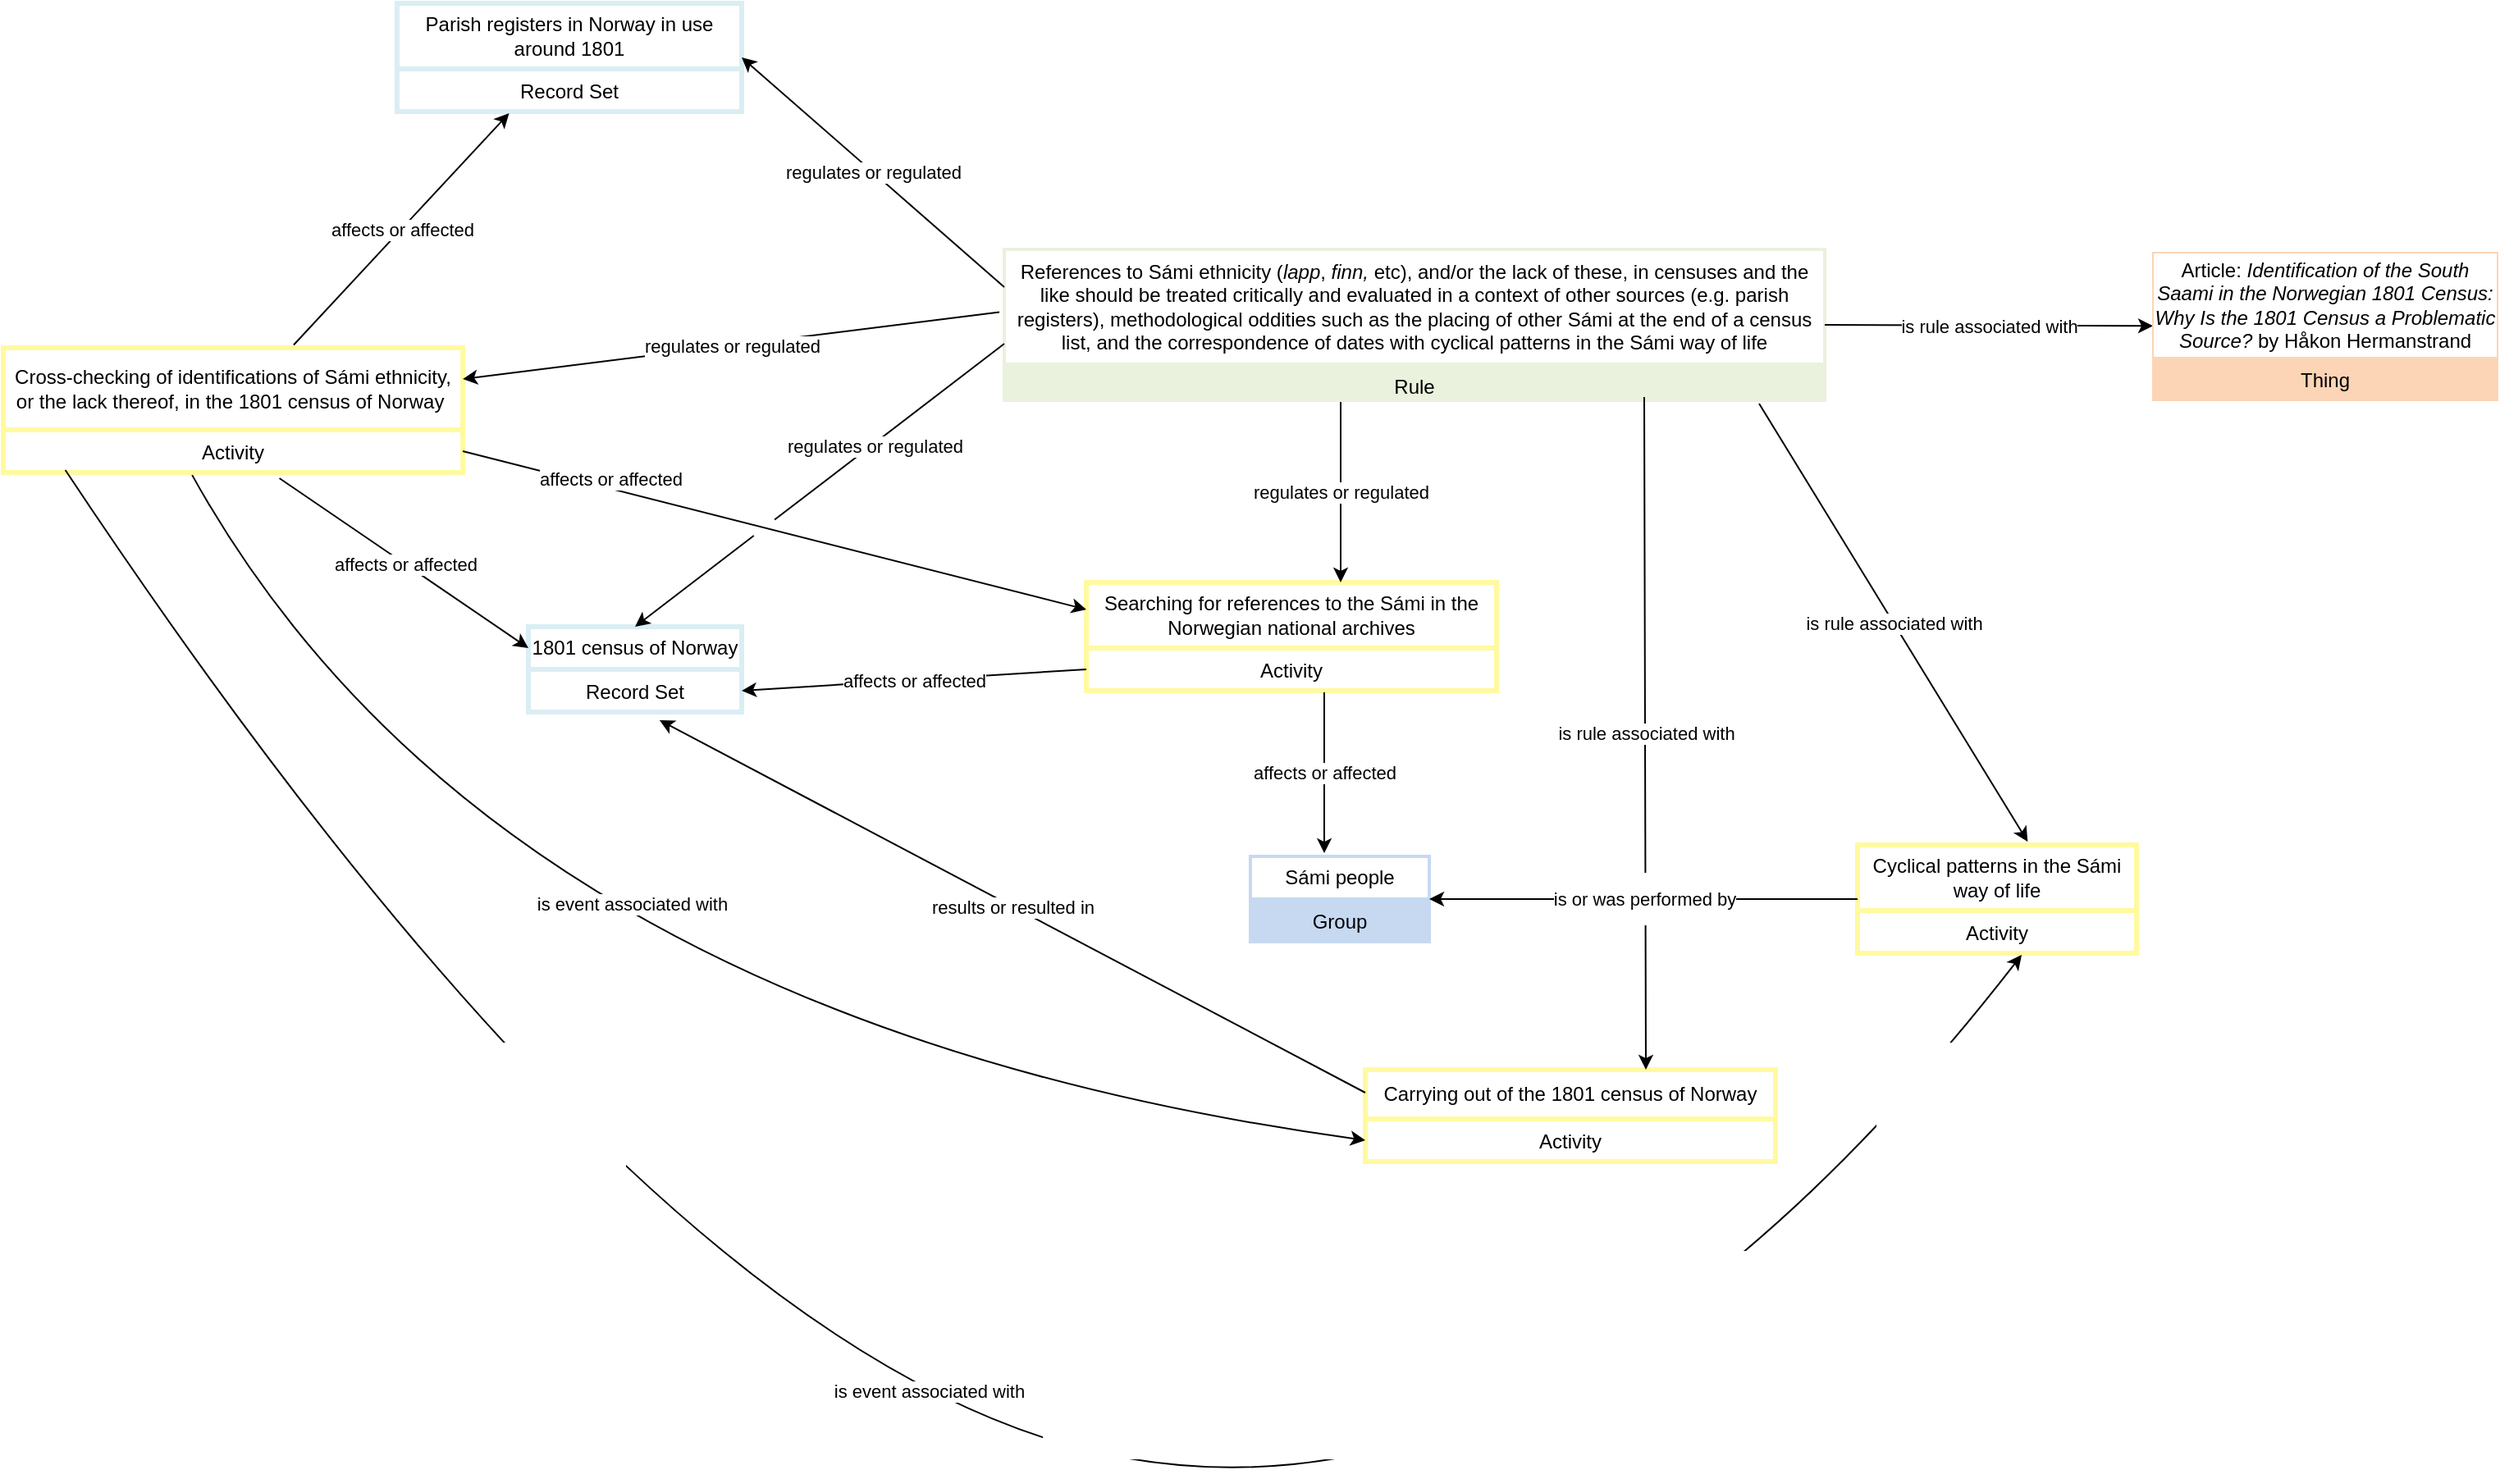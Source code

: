 <mxfile version="28.2.0">
  <diagram name="Page-1" id="tdFbKafQqXdWOXAYOD6T">
    <mxGraphModel dx="1024" dy="666" grid="1" gridSize="10" guides="1" tooltips="1" connect="1" arrows="1" fold="1" page="1" pageScale="1" pageWidth="4681" pageHeight="3300" math="0" shadow="0">
      <root>
        <mxCell id="0" />
        <mxCell id="1" parent="0" />
        <mxCell id="CLS3Svrvf3qCleAxAATw-1" value="1801 census of Norway" style="swimlane;fontStyle=0;childLayout=stackLayout;horizontal=1;startSize=26;strokeColor=#DAEEF3;strokeWidth=3;fillColor=none;horizontalStack=0;resizeParent=1;resizeParentMax=0;resizeLast=0;collapsible=1;marginBottom=0;whiteSpace=wrap;html=1;" parent="1" vertex="1">
          <mxGeometry x="340" y="450" width="130" height="52" as="geometry" />
        </mxCell>
        <mxCell id="CLS3Svrvf3qCleAxAATw-2" value="Record Set" style="text;strokeColor=#DAEEF3;strokeWidth=3;fillColor=none;align=center;verticalAlign=top;spacingLeft=4;spacingRight=4;overflow=hidden;rotatable=0;points=[[0,0.5],[1,0.5]];portConstraint=eastwest;whiteSpace=wrap;html=1;" parent="CLS3Svrvf3qCleAxAATw-1" vertex="1">
          <mxGeometry y="26" width="130" height="26" as="geometry" />
        </mxCell>
        <mxCell id="CLS3Svrvf3qCleAxAATw-3" value="Searching for references to the Sámi in the Norwegian national archives" style="swimlane;fontStyle=0;childLayout=stackLayout;horizontal=1;startSize=40;strokeColor=#FFFAA0;strokeWidth=3;fillColor=none;horizontalStack=0;resizeParent=1;resizeParentMax=0;resizeLast=0;collapsible=1;marginBottom=0;whiteSpace=wrap;html=1;" parent="1" vertex="1">
          <mxGeometry x="680" y="423" width="250" height="66" as="geometry" />
        </mxCell>
        <mxCell id="CLS3Svrvf3qCleAxAATw-4" value="Activity" style="text;strokeColor=#FFFAA0;strokeWidth=3;fillColor=none;align=center;verticalAlign=top;spacingLeft=4;spacingRight=4;overflow=hidden;rotatable=0;points=[[0,0.5],[1,0.5]];portConstraint=eastwest;whiteSpace=wrap;html=1;" parent="CLS3Svrvf3qCleAxAATw-3" vertex="1">
          <mxGeometry y="40" width="250" height="26" as="geometry" />
        </mxCell>
        <mxCell id="CLS3Svrvf3qCleAxAATw-5" value="" style="endArrow=classic;html=1;rounded=0;entryX=1;entryY=0.5;entryDx=0;entryDy=0;exitX=0;exitY=0.5;exitDx=0;exitDy=0;" parent="1" source="CLS3Svrvf3qCleAxAATw-4" target="CLS3Svrvf3qCleAxAATw-2" edge="1">
          <mxGeometry relative="1" as="geometry">
            <mxPoint x="570" y="390" as="sourcePoint" />
            <mxPoint x="760" y="390" as="targetPoint" />
          </mxGeometry>
        </mxCell>
        <mxCell id="CLS3Svrvf3qCleAxAATw-6" value="affects or affected" style="edgeLabel;resizable=0;html=1;;align=center;verticalAlign=middle;" parent="CLS3Svrvf3qCleAxAATw-5" connectable="0" vertex="1">
          <mxGeometry relative="1" as="geometry" />
        </mxCell>
        <mxCell id="8FflVjubQUmxHpzgolP5-1" value="References to Sámi ethnicity (&lt;i&gt;lapp&lt;/i&gt;, &lt;i&gt;finn, &lt;/i&gt;etc), and/or the lack of these, in censuses and the like should be treated critically and evaluated in a context of other sources (e.g. parish registers), methodological oddities such as the placing of other Sámi at the end of a census list, and the correspondence of dates with cyclical patterns in the Sámi way of life" style="swimlane;fontStyle=0;childLayout=stackLayout;horizontal=1;startSize=70;strokeColor=#EAF1DD;strokeWidth=2;fillColor=none;horizontalStack=0;resizeParent=1;resizeParentMax=0;resizeLast=0;collapsible=1;marginBottom=0;whiteSpace=wrap;html=1;" vertex="1" parent="1">
          <mxGeometry x="630" y="220" width="500" height="92" as="geometry" />
        </mxCell>
        <mxCell id="8FflVjubQUmxHpzgolP5-2" value="Rule&lt;div&gt;&lt;br&gt;&lt;/div&gt;" style="text;strokeColor=#EAF1DD;strokeWidth=2;fillColor=#EAF1DD;align=center;verticalAlign=top;spacingLeft=4;spacingRight=4;overflow=hidden;rotatable=0;points=[[0,0.5],[1,0.5]];portConstraint=eastwest;whiteSpace=wrap;html=1;" vertex="1" parent="8FflVjubQUmxHpzgolP5-1">
          <mxGeometry y="70" width="500" height="22" as="geometry" />
        </mxCell>
        <mxCell id="8FflVjubQUmxHpzgolP5-5" value="" style="endArrow=classic;html=1;rounded=0;exitX=0.41;exitY=1.045;exitDx=0;exitDy=0;exitPerimeter=0;entryX=0.62;entryY=0;entryDx=0;entryDy=0;entryPerimeter=0;" edge="1" parent="1" source="8FflVjubQUmxHpzgolP5-2" target="CLS3Svrvf3qCleAxAATw-3">
          <mxGeometry relative="1" as="geometry">
            <mxPoint x="732" y="360" as="sourcePoint" />
            <mxPoint x="835" y="420" as="targetPoint" />
          </mxGeometry>
        </mxCell>
        <mxCell id="8FflVjubQUmxHpzgolP5-6" value="regulates or regulated" style="edgeLabel;resizable=0;html=1;;align=center;verticalAlign=middle;" connectable="0" vertex="1" parent="8FflVjubQUmxHpzgolP5-5">
          <mxGeometry relative="1" as="geometry" />
        </mxCell>
        <mxCell id="8FflVjubQUmxHpzgolP5-7" value="Carrying out of the 1801 census of Norway" style="swimlane;fontStyle=0;childLayout=stackLayout;horizontal=1;startSize=30;strokeColor=#FFFAA0;strokeWidth=3;fillColor=none;horizontalStack=0;resizeParent=1;resizeParentMax=0;resizeLast=0;collapsible=1;marginBottom=0;whiteSpace=wrap;html=1;" vertex="1" parent="1">
          <mxGeometry x="850" y="720" width="250" height="56" as="geometry" />
        </mxCell>
        <mxCell id="8FflVjubQUmxHpzgolP5-8" value="Activity" style="text;strokeColor=#FFFAA0;strokeWidth=3;fillColor=none;align=center;verticalAlign=top;spacingLeft=4;spacingRight=4;overflow=hidden;rotatable=0;points=[[0,0.5],[1,0.5]];portConstraint=eastwest;whiteSpace=wrap;html=1;" vertex="1" parent="8FflVjubQUmxHpzgolP5-7">
          <mxGeometry y="30" width="250" height="26" as="geometry" />
        </mxCell>
        <mxCell id="8FflVjubQUmxHpzgolP5-9" value="" style="endArrow=classic;html=1;rounded=0;entryX=0.615;entryY=1.192;entryDx=0;entryDy=0;entryPerimeter=0;exitX=0;exitY=0.25;exitDx=0;exitDy=0;" edge="1" parent="1" source="8FflVjubQUmxHpzgolP5-7" target="CLS3Svrvf3qCleAxAATw-2">
          <mxGeometry relative="1" as="geometry">
            <mxPoint x="620" y="560.0" as="sourcePoint" />
            <mxPoint x="790" y="560" as="targetPoint" />
          </mxGeometry>
        </mxCell>
        <mxCell id="8FflVjubQUmxHpzgolP5-10" value="results or resulted in" style="edgeLabel;resizable=0;html=1;;align=center;verticalAlign=middle;" connectable="0" vertex="1" parent="8FflVjubQUmxHpzgolP5-9">
          <mxGeometry relative="1" as="geometry" />
        </mxCell>
        <mxCell id="8FflVjubQUmxHpzgolP5-13" value="Sámi people" style="swimlane;fontStyle=0;childLayout=stackLayout;horizontal=1;startSize=26;strokeColor=#C6D9F1;strokeWidth=2;fillColor=none;horizontalStack=0;resizeParent=1;resizeParentMax=0;resizeLast=0;collapsible=1;marginBottom=0;whiteSpace=wrap;html=1;" vertex="1" parent="1">
          <mxGeometry x="780" y="590" width="109" height="52" as="geometry" />
        </mxCell>
        <mxCell id="8FflVjubQUmxHpzgolP5-14" value="Group&lt;div&gt;&lt;br&gt;&lt;/div&gt;" style="text;strokeColor=#C6D9F1;strokeWidth=2;fillColor=#C6D9F1;align=center;verticalAlign=top;spacingLeft=4;spacingRight=4;overflow=hidden;rotatable=0;points=[[0,0.5],[1,0.5]];portConstraint=eastwest;whiteSpace=wrap;html=1;" vertex="1" parent="8FflVjubQUmxHpzgolP5-13">
          <mxGeometry y="26" width="109" height="26" as="geometry" />
        </mxCell>
        <mxCell id="8FflVjubQUmxHpzgolP5-15" value="" style="endArrow=classic;html=1;rounded=0;entryX=0.413;entryY=-0.038;entryDx=0;entryDy=0;entryPerimeter=0;" edge="1" parent="1" target="8FflVjubQUmxHpzgolP5-13">
          <mxGeometry relative="1" as="geometry">
            <mxPoint x="825" y="490" as="sourcePoint" />
            <mxPoint x="827" y="580" as="targetPoint" />
          </mxGeometry>
        </mxCell>
        <mxCell id="8FflVjubQUmxHpzgolP5-16" value="affects or affected" style="edgeLabel;resizable=0;html=1;;align=center;verticalAlign=middle;" connectable="0" vertex="1" parent="8FflVjubQUmxHpzgolP5-15">
          <mxGeometry relative="1" as="geometry" />
        </mxCell>
        <mxCell id="8FflVjubQUmxHpzgolP5-17" value="Parish registers in Norway in use around 1801" style="swimlane;fontStyle=0;childLayout=stackLayout;horizontal=1;startSize=40;strokeColor=#DAEEF3;fillColor=none;strokeWidth=3;horizontalStack=0;resizeParent=1;resizeParentMax=0;resizeLast=0;collapsible=1;marginBottom=0;whiteSpace=wrap;html=1;" vertex="1" parent="1">
          <mxGeometry x="260" y="70" width="210" height="66" as="geometry" />
        </mxCell>
        <mxCell id="8FflVjubQUmxHpzgolP5-18" value="Record Set" style="text;strokeColor=#DAEEF3;strokeWidth=3;fillColor=none;align=center;verticalAlign=top;spacingLeft=4;spacingRight=4;overflow=hidden;rotatable=0;points=[[0,0.5],[1,0.5]];portConstraint=eastwest;whiteSpace=wrap;html=1;" vertex="1" parent="8FflVjubQUmxHpzgolP5-17">
          <mxGeometry y="40" width="210" height="26" as="geometry" />
        </mxCell>
        <mxCell id="8FflVjubQUmxHpzgolP5-19" value="" style="endArrow=classic;html=1;rounded=0;entryX=1;entryY=0.5;entryDx=0;entryDy=0;exitX=0;exitY=0.25;exitDx=0;exitDy=0;" edge="1" parent="1" source="8FflVjubQUmxHpzgolP5-1" target="8FflVjubQUmxHpzgolP5-17">
          <mxGeometry relative="1" as="geometry">
            <mxPoint x="612" y="200" as="sourcePoint" />
            <mxPoint x="420" y="379" as="targetPoint" />
          </mxGeometry>
        </mxCell>
        <mxCell id="8FflVjubQUmxHpzgolP5-20" value="regulates or regulated" style="edgeLabel;resizable=0;html=1;;align=center;verticalAlign=middle;" connectable="0" vertex="1" parent="8FflVjubQUmxHpzgolP5-19">
          <mxGeometry relative="1" as="geometry" />
        </mxCell>
        <mxCell id="8FflVjubQUmxHpzgolP5-21" value="Cyclical patterns in the Sámi way of life" style="swimlane;fontStyle=0;childLayout=stackLayout;horizontal=1;startSize=40;strokeColor=#FFFAA0;strokeWidth=3;fillColor=none;horizontalStack=0;resizeParent=1;resizeParentMax=0;resizeLast=0;collapsible=1;marginBottom=0;whiteSpace=wrap;html=1;" vertex="1" parent="1">
          <mxGeometry x="1150" y="583" width="170" height="66" as="geometry" />
        </mxCell>
        <mxCell id="8FflVjubQUmxHpzgolP5-22" value="Activity" style="text;strokeColor=#FFFAA0;strokeWidth=3;fillColor=none;align=center;verticalAlign=top;spacingLeft=4;spacingRight=4;overflow=hidden;rotatable=0;points=[[0,0.5],[1,0.5]];portConstraint=eastwest;whiteSpace=wrap;html=1;" vertex="1" parent="8FflVjubQUmxHpzgolP5-21">
          <mxGeometry y="40" width="170" height="26" as="geometry" />
        </mxCell>
        <mxCell id="8FflVjubQUmxHpzgolP5-23" value="" style="endArrow=classic;html=1;rounded=0;exitX=0;exitY=0.5;exitDx=0;exitDy=0;entryX=1;entryY=0.5;entryDx=0;entryDy=0;" edge="1" parent="1" source="8FflVjubQUmxHpzgolP5-21" target="8FflVjubQUmxHpzgolP5-13">
          <mxGeometry relative="1" as="geometry">
            <mxPoint x="930" y="620" as="sourcePoint" />
            <mxPoint x="1120" y="620" as="targetPoint" />
          </mxGeometry>
        </mxCell>
        <mxCell id="8FflVjubQUmxHpzgolP5-24" value="is or was performed by" style="edgeLabel;resizable=0;html=1;;align=center;verticalAlign=middle;" connectable="0" vertex="1" parent="8FflVjubQUmxHpzgolP5-23">
          <mxGeometry relative="1" as="geometry" />
        </mxCell>
        <mxCell id="8FflVjubQUmxHpzgolP5-11" value="" style="endArrow=classic;html=1;rounded=0;entryX=0.684;entryY=0;entryDx=0;entryDy=0;entryPerimeter=0;exitX=0.78;exitY=0.909;exitDx=0;exitDy=0;exitPerimeter=0;jumpStyle=gap;jumpSize=32;" edge="1" parent="1" source="8FflVjubQUmxHpzgolP5-2" target="8FflVjubQUmxHpzgolP5-7">
          <mxGeometry relative="1" as="geometry">
            <mxPoint x="1021" y="320" as="sourcePoint" />
            <mxPoint x="1020" y="489" as="targetPoint" />
          </mxGeometry>
        </mxCell>
        <mxCell id="8FflVjubQUmxHpzgolP5-12" value="is rule associated with" style="edgeLabel;resizable=0;html=1;;align=center;verticalAlign=middle;" connectable="0" vertex="1" parent="8FflVjubQUmxHpzgolP5-11">
          <mxGeometry relative="1" as="geometry" />
        </mxCell>
        <mxCell id="8FflVjubQUmxHpzgolP5-25" value="" style="endArrow=classic;html=1;rounded=0;entryX=0.61;entryY=-0.029;entryDx=0;entryDy=0;entryPerimeter=0;jumpStyle=gap;jumpSize=32;exitX=0.92;exitY=1.091;exitDx=0;exitDy=0;exitPerimeter=0;" edge="1" parent="1" source="8FflVjubQUmxHpzgolP5-2" target="8FflVjubQUmxHpzgolP5-21">
          <mxGeometry relative="1" as="geometry">
            <mxPoint x="1080" y="320" as="sourcePoint" />
            <mxPoint x="1129.82" y="770" as="targetPoint" />
          </mxGeometry>
        </mxCell>
        <mxCell id="8FflVjubQUmxHpzgolP5-26" value="is rule associated with" style="edgeLabel;resizable=0;html=1;;align=center;verticalAlign=middle;" connectable="0" vertex="1" parent="8FflVjubQUmxHpzgolP5-25">
          <mxGeometry relative="1" as="geometry" />
        </mxCell>
        <mxCell id="8FflVjubQUmxHpzgolP5-27" value="" style="endArrow=classic;html=1;rounded=0;jumpStyle=gap;jumpSize=32;exitX=1;exitY=0.5;exitDx=0;exitDy=0;" edge="1" parent="1" source="8FflVjubQUmxHpzgolP5-1" target="8FflVjubQUmxHpzgolP5-29">
          <mxGeometry relative="1" as="geometry">
            <mxPoint x="1230" y="290" as="sourcePoint" />
            <mxPoint x="1330" y="266" as="targetPoint" />
          </mxGeometry>
        </mxCell>
        <mxCell id="8FflVjubQUmxHpzgolP5-28" value="is rule associated with" style="edgeLabel;resizable=0;html=1;;align=center;verticalAlign=middle;" connectable="0" vertex="1" parent="8FflVjubQUmxHpzgolP5-27">
          <mxGeometry relative="1" as="geometry" />
        </mxCell>
        <mxCell id="8FflVjubQUmxHpzgolP5-29" value="Article:&amp;nbsp;&lt;i&gt;Identification of the South Saami in the Norwegian 1801 Census: Why Is the 1801 Census a Problematic Source? &lt;/i&gt;by Håkon Hermanstrand" style="swimlane;fontStyle=0;childLayout=stackLayout;horizontal=1;startSize=64;strokeColor=#FBD5B5;fillColor=none;horizontalStack=0;resizeParent=1;resizeParentMax=0;resizeLast=0;collapsible=1;marginBottom=0;whiteSpace=wrap;html=1;" vertex="1" parent="1">
          <mxGeometry x="1330" y="222" width="210" height="90" as="geometry" />
        </mxCell>
        <mxCell id="8FflVjubQUmxHpzgolP5-30" value="Thing" style="text;strokeColor=#FBD5B5;fillColor=#FBD5B5;align=center;verticalAlign=top;spacingLeft=4;spacingRight=4;overflow=hidden;rotatable=0;points=[[0,0.5],[1,0.5]];portConstraint=eastwest;whiteSpace=wrap;html=1;" vertex="1" parent="8FflVjubQUmxHpzgolP5-29">
          <mxGeometry y="64" width="210" height="26" as="geometry" />
        </mxCell>
        <mxCell id="8FflVjubQUmxHpzgolP5-31" value="Cross-checking of identifications of Sámi ethnicity, or the lack thereof, in the 1801 census of Norway&amp;nbsp;" style="swimlane;fontStyle=0;childLayout=stackLayout;horizontal=1;startSize=50;strokeColor=#FFFAA0;strokeWidth=3;fillColor=none;horizontalStack=0;resizeParent=1;resizeParentMax=0;resizeLast=0;collapsible=1;marginBottom=0;whiteSpace=wrap;html=1;" vertex="1" parent="1">
          <mxGeometry x="20" y="280" width="280" height="76" as="geometry" />
        </mxCell>
        <mxCell id="8FflVjubQUmxHpzgolP5-32" value="Activity" style="text;strokeColor=#FFFAA0;strokeWidth=3;fillColor=none;align=center;verticalAlign=top;spacingLeft=4;spacingRight=4;overflow=hidden;rotatable=0;points=[[0,0.5],[1,0.5]];portConstraint=eastwest;whiteSpace=wrap;html=1;" vertex="1" parent="8FflVjubQUmxHpzgolP5-31">
          <mxGeometry y="50" width="280" height="26" as="geometry" />
        </mxCell>
        <mxCell id="8FflVjubQUmxHpzgolP5-33" value="" style="endArrow=classic;html=1;rounded=0;entryX=0.325;entryY=1.038;entryDx=0;entryDy=0;entryPerimeter=0;exitX=0.632;exitY=-0.023;exitDx=0;exitDy=0;exitPerimeter=0;" edge="1" parent="1" source="8FflVjubQUmxHpzgolP5-31" target="8FflVjubQUmxHpzgolP5-18">
          <mxGeometry relative="1" as="geometry">
            <mxPoint x="290" y="420" as="sourcePoint" />
            <mxPoint x="110" y="423" as="targetPoint" />
          </mxGeometry>
        </mxCell>
        <mxCell id="8FflVjubQUmxHpzgolP5-34" value="affects or affected" style="edgeLabel;resizable=0;html=1;;align=center;verticalAlign=middle;" connectable="0" vertex="1" parent="8FflVjubQUmxHpzgolP5-33">
          <mxGeometry relative="1" as="geometry" />
        </mxCell>
        <mxCell id="8FflVjubQUmxHpzgolP5-35" value="" style="endArrow=classic;html=1;rounded=0;entryX=0;entryY=0.25;entryDx=0;entryDy=0;exitX=0.601;exitY=1.135;exitDx=0;exitDy=0;exitPerimeter=0;" edge="1" parent="1" source="8FflVjubQUmxHpzgolP5-32" target="CLS3Svrvf3qCleAxAATw-1">
          <mxGeometry relative="1" as="geometry">
            <mxPoint x="160" y="421" as="sourcePoint" />
            <mxPoint x="271" y="330" as="targetPoint" />
          </mxGeometry>
        </mxCell>
        <mxCell id="8FflVjubQUmxHpzgolP5-36" value="affects or affected" style="edgeLabel;resizable=0;html=1;;align=center;verticalAlign=middle;" connectable="0" vertex="1" parent="8FflVjubQUmxHpzgolP5-35">
          <mxGeometry relative="1" as="geometry" />
        </mxCell>
        <mxCell id="8FflVjubQUmxHpzgolP5-37" value="" style="endArrow=classic;html=1;rounded=0;entryX=1;entryY=0.25;entryDx=0;entryDy=0;exitX=-0.006;exitY=0.416;exitDx=0;exitDy=0;exitPerimeter=0;" edge="1" parent="1" source="8FflVjubQUmxHpzgolP5-1" target="8FflVjubQUmxHpzgolP5-31">
          <mxGeometry relative="1" as="geometry">
            <mxPoint x="590" y="370" as="sourcePoint" />
            <mxPoint x="430" y="290" as="targetPoint" />
          </mxGeometry>
        </mxCell>
        <mxCell id="8FflVjubQUmxHpzgolP5-38" value="regulates or regulated" style="edgeLabel;resizable=0;html=1;;align=center;verticalAlign=middle;" connectable="0" vertex="1" parent="8FflVjubQUmxHpzgolP5-37">
          <mxGeometry relative="1" as="geometry" />
        </mxCell>
        <mxCell id="8FflVjubQUmxHpzgolP5-39" value="" style="endArrow=classic;html=1;rounded=0;entryX=0;entryY=0.5;entryDx=0;entryDy=0;jumpStyle=gap;jumpSize=32;curved=1;exitX=0.411;exitY=1.06;exitDx=0;exitDy=0;exitPerimeter=0;" edge="1" parent="1" source="8FflVjubQUmxHpzgolP5-32" target="8FflVjubQUmxHpzgolP5-8">
          <mxGeometry relative="1" as="geometry">
            <mxPoint x="364.38" y="560" as="sourcePoint" />
            <mxPoint x="365.38" y="970" as="targetPoint" />
            <Array as="points">
              <mxPoint x="320" y="690" />
            </Array>
          </mxGeometry>
        </mxCell>
        <mxCell id="8FflVjubQUmxHpzgolP5-40" value="is event associated with" style="edgeLabel;resizable=0;html=1;;align=center;verticalAlign=middle;" connectable="0" vertex="1" parent="8FflVjubQUmxHpzgolP5-39">
          <mxGeometry relative="1" as="geometry">
            <mxPoint x="6" y="-82" as="offset" />
          </mxGeometry>
        </mxCell>
        <mxCell id="8FflVjubQUmxHpzgolP5-41" value="" style="endArrow=classic;html=1;rounded=0;jumpStyle=gap;jumpSize=32;curved=1;exitX=0.135;exitY=0.943;exitDx=0;exitDy=0;exitPerimeter=0;" edge="1" parent="1" source="8FflVjubQUmxHpzgolP5-32">
          <mxGeometry relative="1" as="geometry">
            <mxPoint x="60" y="380" as="sourcePoint" />
            <mxPoint x="1250" y="650" as="targetPoint" />
            <Array as="points">
              <mxPoint x="420" y="900" />
              <mxPoint x="970" y="1010" />
            </Array>
          </mxGeometry>
        </mxCell>
        <mxCell id="8FflVjubQUmxHpzgolP5-42" value="is event associated with" style="edgeLabel;resizable=0;html=1;;align=center;verticalAlign=middle;" connectable="0" vertex="1" parent="8FflVjubQUmxHpzgolP5-41">
          <mxGeometry relative="1" as="geometry">
            <mxPoint x="-14" y="-20" as="offset" />
          </mxGeometry>
        </mxCell>
        <mxCell id="8FflVjubQUmxHpzgolP5-43" value="" style="endArrow=classic;html=1;rounded=0;entryX=0;entryY=0.25;entryDx=0;entryDy=0;exitX=1;exitY=0.5;exitDx=0;exitDy=0;" edge="1" parent="1" source="8FflVjubQUmxHpzgolP5-32" target="CLS3Svrvf3qCleAxAATw-3">
          <mxGeometry relative="1" as="geometry">
            <mxPoint x="280" y="471" as="sourcePoint" />
            <mxPoint x="411" y="330" as="targetPoint" />
          </mxGeometry>
        </mxCell>
        <mxCell id="8FflVjubQUmxHpzgolP5-44" value="affects or affected" style="edgeLabel;resizable=0;html=1;;align=center;verticalAlign=middle;" connectable="0" vertex="1" parent="8FflVjubQUmxHpzgolP5-43">
          <mxGeometry relative="1" as="geometry">
            <mxPoint x="-100" y="-31" as="offset" />
          </mxGeometry>
        </mxCell>
        <mxCell id="8FflVjubQUmxHpzgolP5-3" value="" style="endArrow=classic;html=1;rounded=0;entryX=0.5;entryY=0;entryDx=0;entryDy=0;exitX=0;exitY=0.625;exitDx=0;exitDy=0;exitPerimeter=0;jumpStyle=gap;jumpSize=16;" edge="1" parent="1" source="8FflVjubQUmxHpzgolP5-1" target="CLS3Svrvf3qCleAxAATw-1">
          <mxGeometry relative="1" as="geometry">
            <mxPoint x="580" y="280" as="sourcePoint" />
            <mxPoint x="640" y="370" as="targetPoint" />
          </mxGeometry>
        </mxCell>
        <mxCell id="8FflVjubQUmxHpzgolP5-4" value="regulates or regulated" style="edgeLabel;resizable=0;html=1;;align=center;verticalAlign=middle;" connectable="0" vertex="1" parent="8FflVjubQUmxHpzgolP5-3">
          <mxGeometry relative="1" as="geometry">
            <mxPoint x="33" y="-24" as="offset" />
          </mxGeometry>
        </mxCell>
      </root>
    </mxGraphModel>
  </diagram>
</mxfile>
